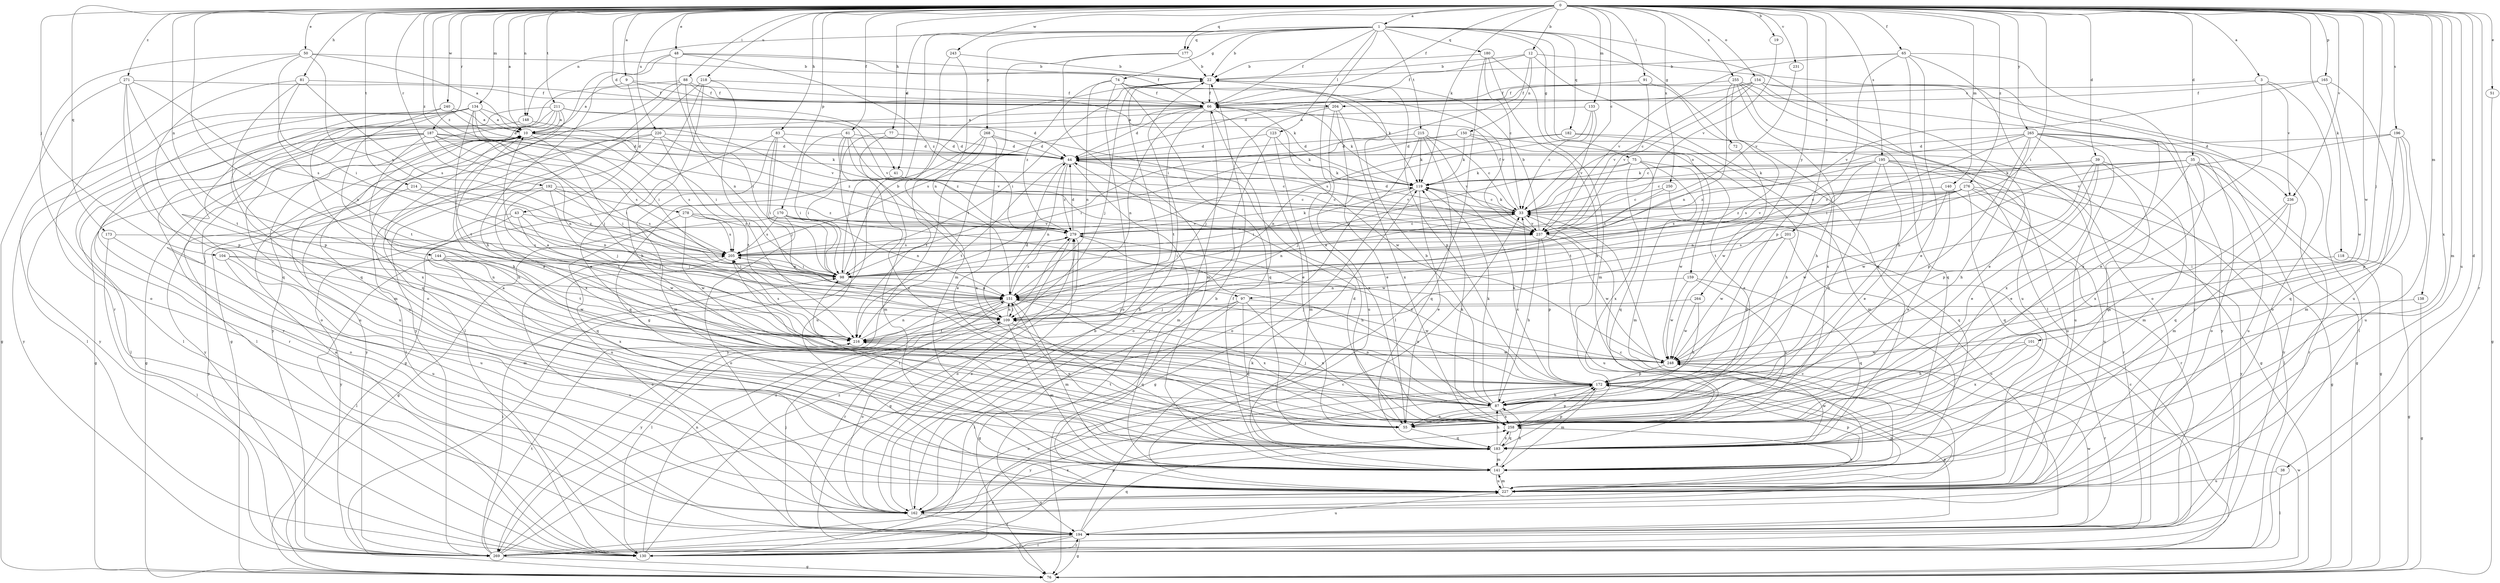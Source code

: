 strict digraph  {
0;
1;
3;
9;
10;
12;
19;
22;
33;
35;
38;
39;
41;
43;
44;
48;
50;
51;
55;
61;
65;
66;
72;
74;
75;
76;
77;
81;
83;
87;
88;
91;
97;
98;
101;
104;
109;
118;
119;
123;
130;
133;
134;
138;
140;
141;
144;
148;
150;
151;
154;
159;
162;
165;
170;
172;
173;
177;
180;
182;
183;
187;
192;
194;
195;
196;
201;
204;
205;
211;
214;
215;
216;
218;
220;
227;
231;
236;
237;
240;
243;
248;
250;
255;
258;
264;
265;
268;
269;
271;
276;
278;
279;
0 -> 1  [label=a];
0 -> 3  [label=a];
0 -> 9  [label=a];
0 -> 10  [label=a];
0 -> 12  [label=b];
0 -> 19  [label=b];
0 -> 33  [label=c];
0 -> 35  [label=d];
0 -> 38  [label=d];
0 -> 39  [label=d];
0 -> 41  [label=d];
0 -> 48  [label=e];
0 -> 50  [label=e];
0 -> 51  [label=e];
0 -> 61  [label=f];
0 -> 65  [label=f];
0 -> 66  [label=f];
0 -> 77  [label=h];
0 -> 81  [label=h];
0 -> 83  [label=h];
0 -> 88  [label=i];
0 -> 91  [label=i];
0 -> 97  [label=i];
0 -> 101  [label=j];
0 -> 104  [label=j];
0 -> 109  [label=j];
0 -> 118  [label=k];
0 -> 119  [label=k];
0 -> 133  [label=m];
0 -> 134  [label=m];
0 -> 138  [label=m];
0 -> 140  [label=m];
0 -> 141  [label=m];
0 -> 144  [label=n];
0 -> 148  [label=n];
0 -> 154  [label=o];
0 -> 165  [label=p];
0 -> 170  [label=p];
0 -> 173  [label=q];
0 -> 177  [label=q];
0 -> 187  [label=r];
0 -> 192  [label=r];
0 -> 194  [label=r];
0 -> 195  [label=s];
0 -> 196  [label=s];
0 -> 201  [label=s];
0 -> 211  [label=t];
0 -> 214  [label=t];
0 -> 218  [label=u];
0 -> 220  [label=u];
0 -> 227  [label=u];
0 -> 231  [label=v];
0 -> 236  [label=v];
0 -> 240  [label=w];
0 -> 243  [label=w];
0 -> 248  [label=w];
0 -> 250  [label=x];
0 -> 255  [label=x];
0 -> 258  [label=x];
0 -> 264  [label=y];
0 -> 265  [label=y];
0 -> 271  [label=z];
0 -> 276  [label=z];
0 -> 278  [label=z];
0 -> 279  [label=z];
1 -> 22  [label=b];
1 -> 41  [label=d];
1 -> 55  [label=e];
1 -> 66  [label=f];
1 -> 72  [label=g];
1 -> 74  [label=g];
1 -> 75  [label=g];
1 -> 76  [label=g];
1 -> 123  [label=l];
1 -> 130  [label=l];
1 -> 148  [label=n];
1 -> 159  [label=o];
1 -> 177  [label=q];
1 -> 180  [label=q];
1 -> 182  [label=q];
1 -> 215  [label=t];
1 -> 268  [label=y];
3 -> 55  [label=e];
3 -> 130  [label=l];
3 -> 204  [label=s];
3 -> 236  [label=v];
9 -> 43  [label=d];
9 -> 66  [label=f];
9 -> 204  [label=s];
9 -> 269  [label=y];
10 -> 44  [label=d];
10 -> 76  [label=g];
10 -> 97  [label=i];
10 -> 205  [label=s];
10 -> 227  [label=u];
10 -> 269  [label=y];
12 -> 22  [label=b];
12 -> 66  [label=f];
12 -> 98  [label=i];
12 -> 150  [label=n];
12 -> 183  [label=q];
12 -> 236  [label=v];
19 -> 237  [label=v];
22 -> 66  [label=f];
22 -> 98  [label=i];
22 -> 109  [label=j];
22 -> 172  [label=p];
33 -> 44  [label=d];
33 -> 66  [label=f];
33 -> 119  [label=k];
33 -> 151  [label=n];
33 -> 237  [label=v];
33 -> 279  [label=z];
35 -> 55  [label=e];
35 -> 76  [label=g];
35 -> 119  [label=k];
35 -> 194  [label=r];
35 -> 216  [label=t];
35 -> 227  [label=u];
35 -> 258  [label=x];
35 -> 279  [label=z];
38 -> 130  [label=l];
38 -> 227  [label=u];
39 -> 55  [label=e];
39 -> 119  [label=k];
39 -> 141  [label=m];
39 -> 172  [label=p];
39 -> 183  [label=q];
39 -> 205  [label=s];
39 -> 248  [label=w];
41 -> 33  [label=c];
41 -> 183  [label=q];
43 -> 109  [label=j];
43 -> 227  [label=u];
43 -> 248  [label=w];
43 -> 269  [label=y];
43 -> 279  [label=z];
44 -> 119  [label=k];
44 -> 141  [label=m];
44 -> 151  [label=n];
44 -> 216  [label=t];
44 -> 237  [label=v];
44 -> 279  [label=z];
48 -> 22  [label=b];
48 -> 66  [label=f];
48 -> 87  [label=h];
48 -> 151  [label=n];
48 -> 162  [label=o];
48 -> 279  [label=z];
50 -> 10  [label=a];
50 -> 22  [label=b];
50 -> 98  [label=i];
50 -> 162  [label=o];
50 -> 194  [label=r];
50 -> 205  [label=s];
51 -> 76  [label=g];
55 -> 183  [label=q];
55 -> 205  [label=s];
55 -> 216  [label=t];
61 -> 44  [label=d];
61 -> 55  [label=e];
61 -> 98  [label=i];
61 -> 227  [label=u];
61 -> 258  [label=x];
61 -> 279  [label=z];
65 -> 22  [label=b];
65 -> 55  [label=e];
65 -> 87  [label=h];
65 -> 162  [label=o];
65 -> 172  [label=p];
65 -> 194  [label=r];
65 -> 237  [label=v];
66 -> 10  [label=a];
66 -> 44  [label=d];
66 -> 55  [label=e];
66 -> 119  [label=k];
66 -> 151  [label=n];
66 -> 194  [label=r];
66 -> 205  [label=s];
66 -> 216  [label=t];
66 -> 248  [label=w];
72 -> 248  [label=w];
74 -> 66  [label=f];
74 -> 119  [label=k];
74 -> 151  [label=n];
74 -> 162  [label=o];
74 -> 183  [label=q];
74 -> 237  [label=v];
74 -> 279  [label=z];
75 -> 109  [label=j];
75 -> 119  [label=k];
75 -> 141  [label=m];
75 -> 183  [label=q];
75 -> 248  [label=w];
75 -> 258  [label=x];
76 -> 248  [label=w];
77 -> 44  [label=d];
77 -> 98  [label=i];
77 -> 141  [label=m];
81 -> 66  [label=f];
81 -> 151  [label=n];
81 -> 172  [label=p];
81 -> 183  [label=q];
81 -> 205  [label=s];
83 -> 44  [label=d];
83 -> 76  [label=g];
83 -> 98  [label=i];
83 -> 109  [label=j];
83 -> 141  [label=m];
83 -> 237  [label=v];
87 -> 22  [label=b];
87 -> 33  [label=c];
87 -> 55  [label=e];
87 -> 109  [label=j];
87 -> 119  [label=k];
87 -> 151  [label=n];
87 -> 258  [label=x];
88 -> 10  [label=a];
88 -> 66  [label=f];
88 -> 76  [label=g];
88 -> 98  [label=i];
88 -> 119  [label=k];
88 -> 130  [label=l];
91 -> 66  [label=f];
91 -> 87  [label=h];
91 -> 237  [label=v];
97 -> 76  [label=g];
97 -> 109  [label=j];
97 -> 130  [label=l];
97 -> 183  [label=q];
97 -> 248  [label=w];
97 -> 258  [label=x];
98 -> 22  [label=b];
98 -> 151  [label=n];
98 -> 205  [label=s];
101 -> 87  [label=h];
101 -> 194  [label=r];
101 -> 248  [label=w];
101 -> 258  [label=x];
104 -> 98  [label=i];
104 -> 141  [label=m];
104 -> 151  [label=n];
104 -> 227  [label=u];
109 -> 44  [label=d];
109 -> 141  [label=m];
109 -> 151  [label=n];
109 -> 162  [label=o];
109 -> 183  [label=q];
109 -> 216  [label=t];
118 -> 76  [label=g];
118 -> 98  [label=i];
119 -> 33  [label=c];
119 -> 55  [label=e];
119 -> 76  [label=g];
119 -> 98  [label=i];
123 -> 44  [label=d];
123 -> 119  [label=k];
123 -> 141  [label=m];
123 -> 162  [label=o];
130 -> 10  [label=a];
130 -> 33  [label=c];
130 -> 151  [label=n];
130 -> 194  [label=r];
130 -> 279  [label=z];
133 -> 10  [label=a];
133 -> 33  [label=c];
133 -> 205  [label=s];
133 -> 237  [label=v];
134 -> 10  [label=a];
134 -> 98  [label=i];
134 -> 109  [label=j];
134 -> 130  [label=l];
134 -> 141  [label=m];
134 -> 183  [label=q];
134 -> 216  [label=t];
134 -> 237  [label=v];
134 -> 258  [label=x];
134 -> 269  [label=y];
138 -> 76  [label=g];
138 -> 109  [label=j];
140 -> 33  [label=c];
140 -> 55  [label=e];
140 -> 194  [label=r];
140 -> 248  [label=w];
141 -> 66  [label=f];
141 -> 87  [label=h];
141 -> 172  [label=p];
141 -> 227  [label=u];
144 -> 98  [label=i];
144 -> 130  [label=l];
144 -> 216  [label=t];
144 -> 248  [label=w];
144 -> 258  [label=x];
148 -> 98  [label=i];
148 -> 130  [label=l];
150 -> 44  [label=d];
150 -> 55  [label=e];
150 -> 87  [label=h];
150 -> 98  [label=i];
150 -> 119  [label=k];
151 -> 109  [label=j];
151 -> 130  [label=l];
151 -> 141  [label=m];
151 -> 194  [label=r];
151 -> 258  [label=x];
151 -> 269  [label=y];
151 -> 279  [label=z];
154 -> 33  [label=c];
154 -> 44  [label=d];
154 -> 55  [label=e];
154 -> 66  [label=f];
154 -> 162  [label=o];
154 -> 237  [label=v];
154 -> 258  [label=x];
159 -> 151  [label=n];
159 -> 183  [label=q];
159 -> 248  [label=w];
159 -> 258  [label=x];
162 -> 22  [label=b];
162 -> 194  [label=r];
162 -> 227  [label=u];
162 -> 258  [label=x];
162 -> 279  [label=z];
165 -> 66  [label=f];
165 -> 227  [label=u];
165 -> 237  [label=v];
165 -> 248  [label=w];
170 -> 76  [label=g];
170 -> 151  [label=n];
170 -> 162  [label=o];
170 -> 205  [label=s];
170 -> 237  [label=v];
170 -> 248  [label=w];
172 -> 10  [label=a];
172 -> 87  [label=h];
172 -> 119  [label=k];
172 -> 141  [label=m];
172 -> 151  [label=n];
172 -> 162  [label=o];
172 -> 269  [label=y];
172 -> 279  [label=z];
173 -> 130  [label=l];
173 -> 205  [label=s];
173 -> 227  [label=u];
177 -> 22  [label=b];
177 -> 141  [label=m];
177 -> 216  [label=t];
180 -> 22  [label=b];
180 -> 33  [label=c];
180 -> 130  [label=l];
180 -> 141  [label=m];
180 -> 258  [label=x];
182 -> 44  [label=d];
182 -> 76  [label=g];
182 -> 141  [label=m];
182 -> 151  [label=n];
183 -> 87  [label=h];
183 -> 98  [label=i];
183 -> 141  [label=m];
183 -> 151  [label=n];
183 -> 172  [label=p];
183 -> 248  [label=w];
183 -> 258  [label=x];
187 -> 44  [label=d];
187 -> 76  [label=g];
187 -> 87  [label=h];
187 -> 98  [label=i];
187 -> 119  [label=k];
187 -> 130  [label=l];
187 -> 151  [label=n];
187 -> 194  [label=r];
187 -> 205  [label=s];
187 -> 227  [label=u];
192 -> 33  [label=c];
192 -> 109  [label=j];
192 -> 205  [label=s];
192 -> 216  [label=t];
192 -> 269  [label=y];
192 -> 279  [label=z];
194 -> 33  [label=c];
194 -> 76  [label=g];
194 -> 109  [label=j];
194 -> 119  [label=k];
194 -> 130  [label=l];
194 -> 172  [label=p];
194 -> 183  [label=q];
194 -> 205  [label=s];
194 -> 227  [label=u];
194 -> 248  [label=w];
194 -> 269  [label=y];
195 -> 33  [label=c];
195 -> 55  [label=e];
195 -> 87  [label=h];
195 -> 119  [label=k];
195 -> 130  [label=l];
195 -> 194  [label=r];
195 -> 216  [label=t];
195 -> 227  [label=u];
196 -> 44  [label=d];
196 -> 141  [label=m];
196 -> 172  [label=p];
196 -> 183  [label=q];
196 -> 227  [label=u];
196 -> 237  [label=v];
201 -> 162  [label=o];
201 -> 172  [label=p];
201 -> 205  [label=s];
201 -> 248  [label=w];
204 -> 10  [label=a];
204 -> 55  [label=e];
204 -> 109  [label=j];
204 -> 227  [label=u];
204 -> 258  [label=x];
205 -> 98  [label=i];
205 -> 162  [label=o];
211 -> 10  [label=a];
211 -> 44  [label=d];
211 -> 87  [label=h];
211 -> 162  [label=o];
211 -> 194  [label=r];
211 -> 227  [label=u];
211 -> 237  [label=v];
211 -> 269  [label=y];
214 -> 33  [label=c];
214 -> 151  [label=n];
214 -> 162  [label=o];
215 -> 33  [label=c];
215 -> 44  [label=d];
215 -> 119  [label=k];
215 -> 162  [label=o];
215 -> 183  [label=q];
215 -> 237  [label=v];
216 -> 10  [label=a];
216 -> 151  [label=n];
216 -> 205  [label=s];
216 -> 248  [label=w];
218 -> 55  [label=e];
218 -> 66  [label=f];
218 -> 87  [label=h];
218 -> 216  [label=t];
218 -> 269  [label=y];
220 -> 44  [label=d];
220 -> 130  [label=l];
220 -> 216  [label=t];
220 -> 258  [label=x];
220 -> 269  [label=y];
220 -> 279  [label=z];
227 -> 22  [label=b];
227 -> 33  [label=c];
227 -> 141  [label=m];
227 -> 162  [label=o];
227 -> 172  [label=p];
227 -> 258  [label=x];
231 -> 237  [label=v];
236 -> 141  [label=m];
236 -> 183  [label=q];
236 -> 258  [label=x];
237 -> 22  [label=b];
237 -> 87  [label=h];
237 -> 98  [label=i];
237 -> 172  [label=p];
237 -> 227  [label=u];
237 -> 248  [label=w];
240 -> 10  [label=a];
240 -> 44  [label=d];
240 -> 130  [label=l];
240 -> 216  [label=t];
243 -> 22  [label=b];
243 -> 141  [label=m];
243 -> 151  [label=n];
248 -> 172  [label=p];
250 -> 33  [label=c];
250 -> 183  [label=q];
250 -> 205  [label=s];
255 -> 66  [label=f];
255 -> 151  [label=n];
255 -> 183  [label=q];
255 -> 216  [label=t];
255 -> 227  [label=u];
255 -> 258  [label=x];
255 -> 269  [label=y];
258 -> 10  [label=a];
258 -> 44  [label=d];
258 -> 119  [label=k];
258 -> 172  [label=p];
258 -> 183  [label=q];
264 -> 87  [label=h];
264 -> 109  [label=j];
264 -> 248  [label=w];
265 -> 33  [label=c];
265 -> 44  [label=d];
265 -> 76  [label=g];
265 -> 87  [label=h];
265 -> 98  [label=i];
265 -> 162  [label=o];
265 -> 172  [label=p];
265 -> 227  [label=u];
265 -> 258  [label=x];
265 -> 269  [label=y];
268 -> 44  [label=d];
268 -> 55  [label=e];
268 -> 98  [label=i];
268 -> 216  [label=t];
268 -> 258  [label=x];
268 -> 269  [label=y];
269 -> 22  [label=b];
269 -> 33  [label=c];
269 -> 76  [label=g];
269 -> 98  [label=i];
269 -> 172  [label=p];
269 -> 216  [label=t];
269 -> 279  [label=z];
271 -> 66  [label=f];
271 -> 76  [label=g];
271 -> 172  [label=p];
271 -> 183  [label=q];
271 -> 205  [label=s];
271 -> 216  [label=t];
276 -> 33  [label=c];
276 -> 76  [label=g];
276 -> 151  [label=n];
276 -> 183  [label=q];
276 -> 205  [label=s];
276 -> 227  [label=u];
276 -> 237  [label=v];
276 -> 269  [label=y];
276 -> 279  [label=z];
278 -> 183  [label=q];
278 -> 205  [label=s];
278 -> 237  [label=v];
278 -> 248  [label=w];
278 -> 279  [label=z];
279 -> 33  [label=c];
279 -> 44  [label=d];
279 -> 76  [label=g];
279 -> 87  [label=h];
279 -> 119  [label=k];
279 -> 162  [label=o];
279 -> 205  [label=s];
}

